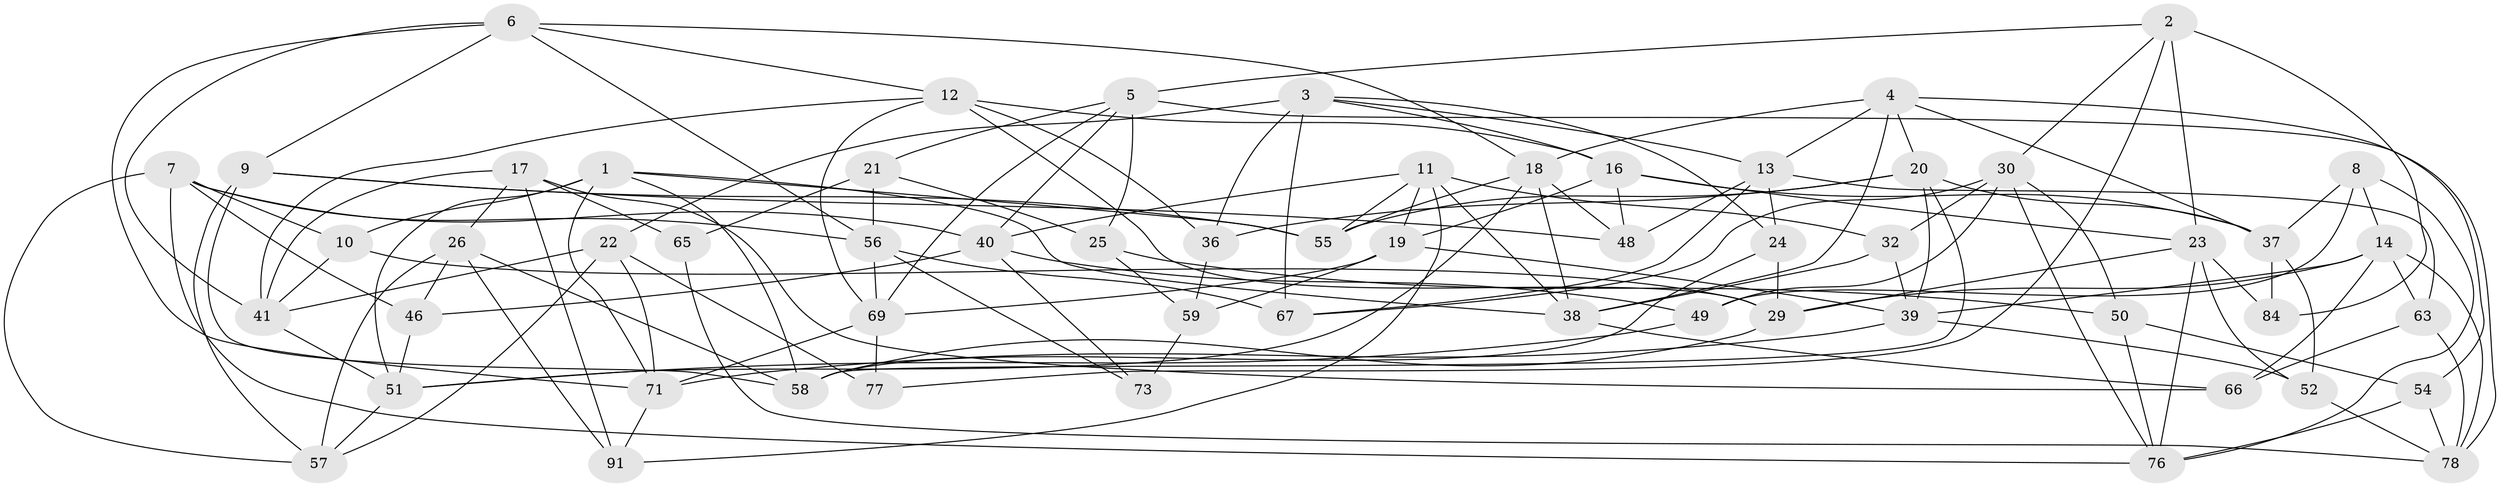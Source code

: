 // Generated by graph-tools (version 1.1) at 2025/24/03/03/25 07:24:30]
// undirected, 58 vertices, 146 edges
graph export_dot {
graph [start="1"]
  node [color=gray90,style=filled];
  1 [super="+74"];
  2 [super="+34"];
  3 [super="+45"];
  4 [super="+61"];
  5 [super="+15"];
  6 [super="+90"];
  7 [super="+62"];
  8;
  9 [super="+60"];
  10;
  11 [super="+35"];
  12 [super="+47"];
  13 [super="+28"];
  14 [super="+92"];
  16 [super="+79"];
  17 [super="+31"];
  18 [super="+27"];
  19 [super="+88"];
  20 [super="+42"];
  21;
  22 [super="+83"];
  23 [super="+85"];
  24;
  25;
  26 [super="+64"];
  29 [super="+33"];
  30 [super="+43"];
  32;
  36;
  37 [super="+82"];
  38 [super="+94"];
  39 [super="+80"];
  40 [super="+44"];
  41 [super="+53"];
  46;
  48;
  49;
  50;
  51 [super="+87"];
  52;
  54;
  55 [super="+68"];
  56 [super="+93"];
  57 [super="+75"];
  58 [super="+70"];
  59 [super="+72"];
  63;
  65;
  66;
  67;
  69 [super="+86"];
  71 [super="+95"];
  73;
  76 [super="+89"];
  77;
  78 [super="+81"];
  84;
  91;
  1 -- 71;
  1 -- 51;
  1 -- 38;
  1 -- 10;
  1 -- 58;
  1 -- 55;
  2 -- 84 [weight=2];
  2 -- 30;
  2 -- 5;
  2 -- 77;
  2 -- 23;
  3 -- 13;
  3 -- 67;
  3 -- 22;
  3 -- 24;
  3 -- 16;
  3 -- 36;
  4 -- 54;
  4 -- 37;
  4 -- 13;
  4 -- 18;
  4 -- 20;
  4 -- 38;
  5 -- 25;
  5 -- 40;
  5 -- 21;
  5 -- 69;
  5 -- 78;
  6 -- 18;
  6 -- 9;
  6 -- 56;
  6 -- 41;
  6 -- 12;
  6 -- 71;
  7 -- 46;
  7 -- 57;
  7 -- 56;
  7 -- 10;
  7 -- 40;
  7 -- 76;
  8 -- 37;
  8 -- 14;
  8 -- 49;
  8 -- 76;
  9 -- 48;
  9 -- 55 [weight=2];
  9 -- 58;
  9 -- 57;
  10 -- 29;
  10 -- 41;
  11 -- 91;
  11 -- 40;
  11 -- 55;
  11 -- 32;
  11 -- 19;
  11 -- 38;
  12 -- 69;
  12 -- 41;
  12 -- 36;
  12 -- 16;
  12 -- 29;
  13 -- 48;
  13 -- 67;
  13 -- 24;
  13 -- 63;
  14 -- 29;
  14 -- 63;
  14 -- 66;
  14 -- 39;
  14 -- 78;
  16 -- 23;
  16 -- 19;
  16 -- 48;
  16 -- 37;
  17 -- 65 [weight=2];
  17 -- 66;
  17 -- 91;
  17 -- 41;
  17 -- 26;
  18 -- 55;
  18 -- 38;
  18 -- 48;
  18 -- 51;
  19 -- 59 [weight=2];
  19 -- 69;
  19 -- 39;
  20 -- 55;
  20 -- 58;
  20 -- 39;
  20 -- 37;
  20 -- 36;
  21 -- 25;
  21 -- 65;
  21 -- 56;
  22 -- 41;
  22 -- 77 [weight=2];
  22 -- 71;
  22 -- 57;
  23 -- 52;
  23 -- 84;
  23 -- 76;
  23 -- 29;
  24 -- 29;
  24 -- 58;
  25 -- 50;
  25 -- 59;
  26 -- 91;
  26 -- 57 [weight=2];
  26 -- 58;
  26 -- 46;
  29 -- 58;
  30 -- 32;
  30 -- 49;
  30 -- 50;
  30 -- 67;
  30 -- 76;
  32 -- 38;
  32 -- 39;
  36 -- 59;
  37 -- 52;
  37 -- 84;
  38 -- 66;
  39 -- 52;
  39 -- 71;
  40 -- 49;
  40 -- 46;
  40 -- 73;
  41 -- 51;
  46 -- 51;
  49 -- 51;
  50 -- 76;
  50 -- 54;
  51 -- 57;
  52 -- 78;
  54 -- 78;
  54 -- 76;
  56 -- 67;
  56 -- 69;
  56 -- 73;
  59 -- 73 [weight=2];
  63 -- 66;
  63 -- 78;
  65 -- 78;
  69 -- 77;
  69 -- 71;
  71 -- 91;
}
